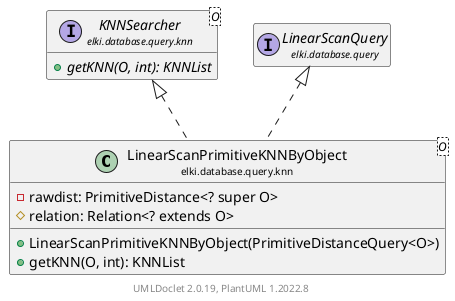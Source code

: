 @startuml
    remove .*\.(Instance|Par|Parameterizer|Factory)$
    set namespaceSeparator none
    hide empty fields
    hide empty methods

    class "<size:14>LinearScanPrimitiveKNNByObject\n<size:10>elki.database.query.knn" as elki.database.query.knn.LinearScanPrimitiveKNNByObject<O> [[LinearScanPrimitiveKNNByObject.html]] {
        -rawdist: PrimitiveDistance<? super O>
        #relation: Relation<? extends O>
        +LinearScanPrimitiveKNNByObject(PrimitiveDistanceQuery<O>)
        +getKNN(O, int): KNNList
    }

    interface "<size:14>KNNSearcher\n<size:10>elki.database.query.knn" as elki.database.query.knn.KNNSearcher<O> [[KNNSearcher.html]] {
        {abstract} +getKNN(O, int): KNNList
    }
    interface "<size:14>LinearScanQuery\n<size:10>elki.database.query" as elki.database.query.LinearScanQuery [[../LinearScanQuery.html]]

    elki.database.query.knn.KNNSearcher <|.. elki.database.query.knn.LinearScanPrimitiveKNNByObject
    elki.database.query.LinearScanQuery <|.. elki.database.query.knn.LinearScanPrimitiveKNNByObject

    center footer UMLDoclet 2.0.19, PlantUML 1.2022.8
@enduml
